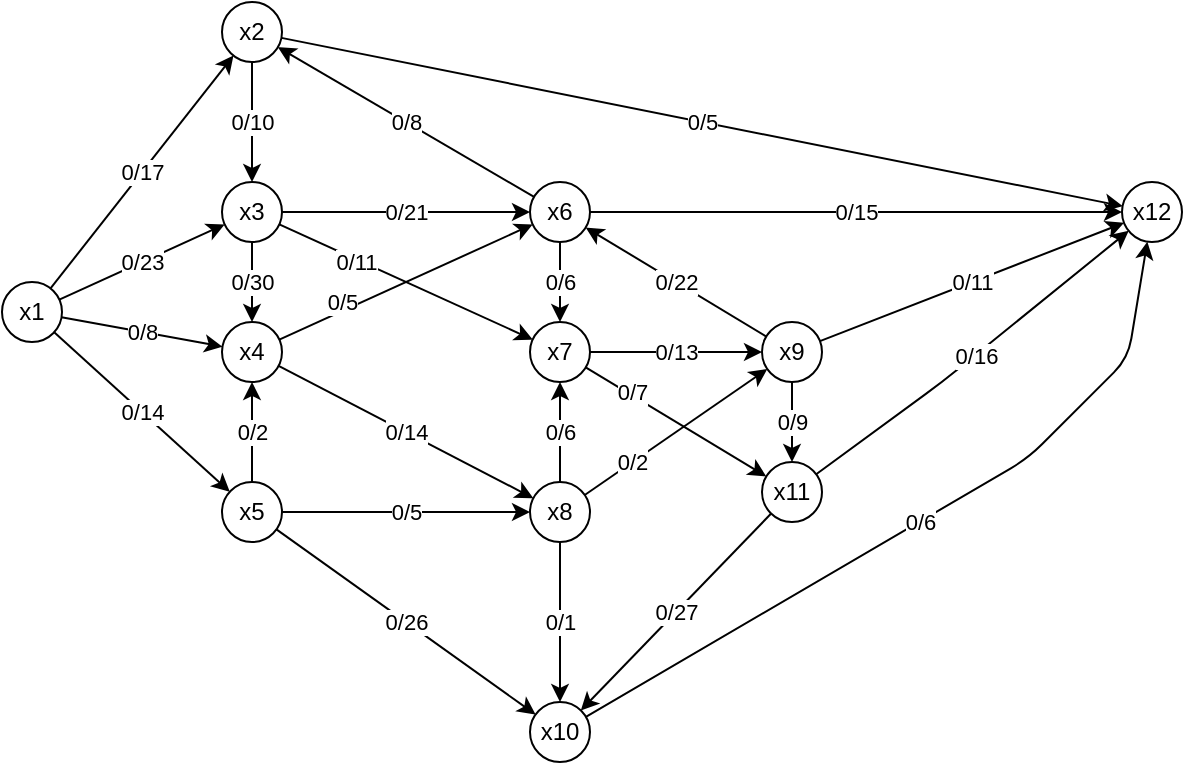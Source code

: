 <mxfile version="13.9.9" type="device"><diagram id="rLqQDBfj-kXCqu5qeH-N" name="Страница 1"><mxGraphModel dx="857" dy="470" grid="1" gridSize="10" guides="1" tooltips="1" connect="1" arrows="1" fold="1" page="1" pageScale="1" pageWidth="827" pageHeight="1169" math="0" shadow="0"><root><mxCell id="0"/><mxCell id="1" parent="0"/><mxCell id="h16cfQ7W_Old1PrBc1P_-1" value="x1" style="ellipse;whiteSpace=wrap;html=1;aspect=fixed;" vertex="1" parent="1"><mxGeometry x="120" y="270" width="30" height="30" as="geometry"/></mxCell><mxCell id="h16cfQ7W_Old1PrBc1P_-2" value="x2" style="ellipse;whiteSpace=wrap;html=1;aspect=fixed;" vertex="1" parent="1"><mxGeometry x="230" y="130" width="30" height="30" as="geometry"/></mxCell><mxCell id="h16cfQ7W_Old1PrBc1P_-3" value="x3" style="ellipse;whiteSpace=wrap;html=1;aspect=fixed;" vertex="1" parent="1"><mxGeometry x="230" y="220" width="30" height="30" as="geometry"/></mxCell><mxCell id="h16cfQ7W_Old1PrBc1P_-4" value="x4" style="ellipse;whiteSpace=wrap;html=1;aspect=fixed;" vertex="1" parent="1"><mxGeometry x="230" y="290" width="30" height="30" as="geometry"/></mxCell><mxCell id="h16cfQ7W_Old1PrBc1P_-5" value="x5" style="ellipse;whiteSpace=wrap;html=1;aspect=fixed;" vertex="1" parent="1"><mxGeometry x="230" y="370" width="30" height="30" as="geometry"/></mxCell><mxCell id="h16cfQ7W_Old1PrBc1P_-6" value="" style="endArrow=classic;html=1;" edge="1" parent="1" source="h16cfQ7W_Old1PrBc1P_-1" target="h16cfQ7W_Old1PrBc1P_-2"><mxGeometry relative="1" as="geometry"><mxPoint x="170" y="280" as="sourcePoint"/><mxPoint x="210" y="310" as="targetPoint"/></mxGeometry></mxCell><mxCell id="h16cfQ7W_Old1PrBc1P_-7" value="0/17" style="edgeLabel;resizable=0;html=1;align=center;verticalAlign=middle;" connectable="0" vertex="1" parent="h16cfQ7W_Old1PrBc1P_-6"><mxGeometry relative="1" as="geometry"/></mxCell><mxCell id="h16cfQ7W_Old1PrBc1P_-8" value="" style="endArrow=classic;html=1;" edge="1" parent="1" source="h16cfQ7W_Old1PrBc1P_-1" target="h16cfQ7W_Old1PrBc1P_-3"><mxGeometry relative="1" as="geometry"><mxPoint x="100" y="310" as="sourcePoint"/><mxPoint x="200" y="310" as="targetPoint"/></mxGeometry></mxCell><mxCell id="h16cfQ7W_Old1PrBc1P_-9" value="0/23" style="edgeLabel;resizable=0;html=1;align=center;verticalAlign=middle;" connectable="0" vertex="1" parent="h16cfQ7W_Old1PrBc1P_-8"><mxGeometry relative="1" as="geometry"/></mxCell><mxCell id="h16cfQ7W_Old1PrBc1P_-10" value="" style="endArrow=classic;html=1;" edge="1" parent="1" source="h16cfQ7W_Old1PrBc1P_-1" target="h16cfQ7W_Old1PrBc1P_-4"><mxGeometry relative="1" as="geometry"><mxPoint x="90" y="310" as="sourcePoint"/><mxPoint x="190" y="310" as="targetPoint"/></mxGeometry></mxCell><mxCell id="h16cfQ7W_Old1PrBc1P_-11" value="0/8" style="edgeLabel;resizable=0;html=1;align=center;verticalAlign=middle;" connectable="0" vertex="1" parent="h16cfQ7W_Old1PrBc1P_-10"><mxGeometry relative="1" as="geometry"/></mxCell><mxCell id="h16cfQ7W_Old1PrBc1P_-12" value="" style="endArrow=classic;html=1;" edge="1" parent="1" source="h16cfQ7W_Old1PrBc1P_-1" target="h16cfQ7W_Old1PrBc1P_-5"><mxGeometry relative="1" as="geometry"><mxPoint x="90" y="310" as="sourcePoint"/><mxPoint x="190" y="310" as="targetPoint"/></mxGeometry></mxCell><mxCell id="h16cfQ7W_Old1PrBc1P_-13" value="0/14" style="edgeLabel;resizable=0;html=1;align=center;verticalAlign=middle;" connectable="0" vertex="1" parent="h16cfQ7W_Old1PrBc1P_-12"><mxGeometry relative="1" as="geometry"/></mxCell><mxCell id="h16cfQ7W_Old1PrBc1P_-14" value="" style="endArrow=classic;html=1;" edge="1" parent="1" source="h16cfQ7W_Old1PrBc1P_-2" target="h16cfQ7W_Old1PrBc1P_-3"><mxGeometry relative="1" as="geometry"><mxPoint x="250" y="310" as="sourcePoint"/><mxPoint x="350" y="310" as="targetPoint"/></mxGeometry></mxCell><mxCell id="h16cfQ7W_Old1PrBc1P_-15" value="0/10" style="edgeLabel;resizable=0;html=1;align=center;verticalAlign=middle;" connectable="0" vertex="1" parent="h16cfQ7W_Old1PrBc1P_-14"><mxGeometry relative="1" as="geometry"/></mxCell><mxCell id="h16cfQ7W_Old1PrBc1P_-17" value="x12" style="ellipse;whiteSpace=wrap;html=1;aspect=fixed;" vertex="1" parent="1"><mxGeometry x="680" y="220" width="30" height="30" as="geometry"/></mxCell><mxCell id="h16cfQ7W_Old1PrBc1P_-18" value="" style="endArrow=classic;html=1;" edge="1" parent="1" source="h16cfQ7W_Old1PrBc1P_-2" target="h16cfQ7W_Old1PrBc1P_-17"><mxGeometry relative="1" as="geometry"><mxPoint x="260" y="310" as="sourcePoint"/><mxPoint x="360" y="310" as="targetPoint"/></mxGeometry></mxCell><mxCell id="h16cfQ7W_Old1PrBc1P_-19" value="0/5" style="edgeLabel;resizable=0;html=1;align=center;verticalAlign=middle;" connectable="0" vertex="1" parent="h16cfQ7W_Old1PrBc1P_-18"><mxGeometry relative="1" as="geometry"/></mxCell><mxCell id="h16cfQ7W_Old1PrBc1P_-20" value="" style="endArrow=classic;html=1;" edge="1" parent="1" source="h16cfQ7W_Old1PrBc1P_-3" target="h16cfQ7W_Old1PrBc1P_-4"><mxGeometry relative="1" as="geometry"><mxPoint x="260" y="270" as="sourcePoint"/><mxPoint x="360" y="270" as="targetPoint"/></mxGeometry></mxCell><mxCell id="h16cfQ7W_Old1PrBc1P_-21" value="0/30" style="edgeLabel;resizable=0;html=1;align=center;verticalAlign=middle;" connectable="0" vertex="1" parent="h16cfQ7W_Old1PrBc1P_-20"><mxGeometry relative="1" as="geometry"/></mxCell><mxCell id="h16cfQ7W_Old1PrBc1P_-22" value="x6" style="ellipse;whiteSpace=wrap;html=1;aspect=fixed;" vertex="1" parent="1"><mxGeometry x="384" y="220" width="30" height="30" as="geometry"/></mxCell><mxCell id="h16cfQ7W_Old1PrBc1P_-23" value="" style="endArrow=classic;html=1;fillColor=#dae8fc;" edge="1" parent="1" source="h16cfQ7W_Old1PrBc1P_-3" target="h16cfQ7W_Old1PrBc1P_-22"><mxGeometry relative="1" as="geometry"><mxPoint x="260" y="270" as="sourcePoint"/><mxPoint x="360" y="270" as="targetPoint"/></mxGeometry></mxCell><mxCell id="h16cfQ7W_Old1PrBc1P_-24" value="0/21" style="edgeLabel;resizable=0;html=1;align=center;verticalAlign=middle;" connectable="0" vertex="1" parent="h16cfQ7W_Old1PrBc1P_-23"><mxGeometry relative="1" as="geometry"/></mxCell><mxCell id="h16cfQ7W_Old1PrBc1P_-25" value="x7" style="ellipse;whiteSpace=wrap;html=1;aspect=fixed;" vertex="1" parent="1"><mxGeometry x="384" y="290" width="30" height="30" as="geometry"/></mxCell><mxCell id="h16cfQ7W_Old1PrBc1P_-26" value="" style="endArrow=classic;html=1;strokeColor=#000000;" edge="1" parent="1" source="h16cfQ7W_Old1PrBc1P_-3" target="h16cfQ7W_Old1PrBc1P_-25"><mxGeometry relative="1" as="geometry"><mxPoint x="260" y="270" as="sourcePoint"/><mxPoint x="360" y="270" as="targetPoint"/></mxGeometry></mxCell><mxCell id="h16cfQ7W_Old1PrBc1P_-27" value="0/11" style="edgeLabel;resizable=0;html=1;align=center;verticalAlign=middle;" connectable="0" vertex="1" parent="h16cfQ7W_Old1PrBc1P_-26"><mxGeometry relative="1" as="geometry"><mxPoint x="-25.07" y="-10.02" as="offset"/></mxGeometry></mxCell><mxCell id="h16cfQ7W_Old1PrBc1P_-28" value="" style="endArrow=classic;html=1;strokeColor=#000000;" edge="1" parent="1" source="h16cfQ7W_Old1PrBc1P_-4" target="h16cfQ7W_Old1PrBc1P_-22"><mxGeometry relative="1" as="geometry"><mxPoint x="260" y="270" as="sourcePoint"/><mxPoint x="330" y="340" as="targetPoint"/></mxGeometry></mxCell><mxCell id="h16cfQ7W_Old1PrBc1P_-29" value="0/5" style="edgeLabel;resizable=0;html=1;align=center;verticalAlign=middle;" connectable="0" vertex="1" parent="h16cfQ7W_Old1PrBc1P_-28"><mxGeometry relative="1" as="geometry"><mxPoint x="-31.95" y="9.96" as="offset"/></mxGeometry></mxCell><mxCell id="h16cfQ7W_Old1PrBc1P_-32" value="x8" style="ellipse;whiteSpace=wrap;html=1;aspect=fixed;" vertex="1" parent="1"><mxGeometry x="384" y="370" width="30" height="30" as="geometry"/></mxCell><mxCell id="h16cfQ7W_Old1PrBc1P_-37" value="" style="endArrow=classic;html=1;strokeColor=#000000;" edge="1" parent="1" source="h16cfQ7W_Old1PrBc1P_-4" target="h16cfQ7W_Old1PrBc1P_-32"><mxGeometry relative="1" as="geometry"><mxPoint x="260" y="270" as="sourcePoint"/><mxPoint x="360" y="270" as="targetPoint"/></mxGeometry></mxCell><mxCell id="h16cfQ7W_Old1PrBc1P_-38" value="0/14" style="edgeLabel;resizable=0;html=1;align=center;verticalAlign=middle;" connectable="0" vertex="1" parent="h16cfQ7W_Old1PrBc1P_-37"><mxGeometry relative="1" as="geometry"/></mxCell><mxCell id="h16cfQ7W_Old1PrBc1P_-39" value="" style="endArrow=classic;html=1;strokeColor=#000000;" edge="1" parent="1" source="h16cfQ7W_Old1PrBc1P_-5" target="h16cfQ7W_Old1PrBc1P_-4"><mxGeometry relative="1" as="geometry"><mxPoint x="260" y="270" as="sourcePoint"/><mxPoint x="360" y="270" as="targetPoint"/></mxGeometry></mxCell><mxCell id="h16cfQ7W_Old1PrBc1P_-40" value="0/2" style="edgeLabel;resizable=0;html=1;align=center;verticalAlign=middle;" connectable="0" vertex="1" parent="h16cfQ7W_Old1PrBc1P_-39"><mxGeometry relative="1" as="geometry"/></mxCell><mxCell id="h16cfQ7W_Old1PrBc1P_-41" value="" style="endArrow=classic;html=1;strokeColor=#000000;" edge="1" parent="1" source="h16cfQ7W_Old1PrBc1P_-5" target="h16cfQ7W_Old1PrBc1P_-32"><mxGeometry relative="1" as="geometry"><mxPoint x="260" y="270" as="sourcePoint"/><mxPoint x="360" y="270" as="targetPoint"/></mxGeometry></mxCell><mxCell id="h16cfQ7W_Old1PrBc1P_-42" value="0/5" style="edgeLabel;resizable=0;html=1;align=center;verticalAlign=middle;" connectable="0" vertex="1" parent="h16cfQ7W_Old1PrBc1P_-41"><mxGeometry relative="1" as="geometry"/></mxCell><mxCell id="h16cfQ7W_Old1PrBc1P_-43" value="x10" style="ellipse;whiteSpace=wrap;html=1;aspect=fixed;" vertex="1" parent="1"><mxGeometry x="384" y="480" width="30" height="30" as="geometry"/></mxCell><mxCell id="h16cfQ7W_Old1PrBc1P_-44" value="" style="endArrow=classic;html=1;strokeColor=#000000;" edge="1" parent="1" source="h16cfQ7W_Old1PrBc1P_-5" target="h16cfQ7W_Old1PrBc1P_-43"><mxGeometry relative="1" as="geometry"><mxPoint x="250" y="310" as="sourcePoint"/><mxPoint x="350" y="310" as="targetPoint"/></mxGeometry></mxCell><mxCell id="h16cfQ7W_Old1PrBc1P_-45" value="0/26" style="edgeLabel;resizable=0;html=1;align=center;verticalAlign=middle;" connectable="0" vertex="1" parent="h16cfQ7W_Old1PrBc1P_-44"><mxGeometry relative="1" as="geometry"/></mxCell><mxCell id="h16cfQ7W_Old1PrBc1P_-46" value="" style="endArrow=classic;html=1;strokeColor=#000000;" edge="1" parent="1" source="h16cfQ7W_Old1PrBc1P_-22" target="h16cfQ7W_Old1PrBc1P_-2"><mxGeometry relative="1" as="geometry"><mxPoint x="250" y="310" as="sourcePoint"/><mxPoint x="350" y="310" as="targetPoint"/></mxGeometry></mxCell><mxCell id="h16cfQ7W_Old1PrBc1P_-47" value="0/8" style="edgeLabel;resizable=0;html=1;align=center;verticalAlign=middle;" connectable="0" vertex="1" parent="h16cfQ7W_Old1PrBc1P_-46"><mxGeometry relative="1" as="geometry"/></mxCell><mxCell id="h16cfQ7W_Old1PrBc1P_-48" value="" style="endArrow=classic;html=1;strokeColor=#000000;" edge="1" parent="1" source="h16cfQ7W_Old1PrBc1P_-22" target="h16cfQ7W_Old1PrBc1P_-25"><mxGeometry relative="1" as="geometry"><mxPoint x="250" y="310" as="sourcePoint"/><mxPoint x="350" y="310" as="targetPoint"/></mxGeometry></mxCell><mxCell id="h16cfQ7W_Old1PrBc1P_-49" value="0/6" style="edgeLabel;resizable=0;html=1;align=center;verticalAlign=middle;" connectable="0" vertex="1" parent="h16cfQ7W_Old1PrBc1P_-48"><mxGeometry relative="1" as="geometry"/></mxCell><mxCell id="h16cfQ7W_Old1PrBc1P_-50" value="" style="endArrow=classic;html=1;strokeColor=#000000;" edge="1" parent="1" source="h16cfQ7W_Old1PrBc1P_-22" target="h16cfQ7W_Old1PrBc1P_-17"><mxGeometry relative="1" as="geometry"><mxPoint x="250" y="310" as="sourcePoint"/><mxPoint x="350" y="310" as="targetPoint"/></mxGeometry></mxCell><mxCell id="h16cfQ7W_Old1PrBc1P_-51" value="0/15" style="edgeLabel;resizable=0;html=1;align=center;verticalAlign=middle;" connectable="0" vertex="1" parent="h16cfQ7W_Old1PrBc1P_-50"><mxGeometry relative="1" as="geometry"/></mxCell><mxCell id="h16cfQ7W_Old1PrBc1P_-52" value="x9" style="ellipse;whiteSpace=wrap;html=1;aspect=fixed;" vertex="1" parent="1"><mxGeometry x="500" y="290" width="30" height="30" as="geometry"/></mxCell><mxCell id="h16cfQ7W_Old1PrBc1P_-53" value="" style="endArrow=classic;html=1;strokeColor=#000000;" edge="1" parent="1" source="h16cfQ7W_Old1PrBc1P_-25" target="h16cfQ7W_Old1PrBc1P_-52"><mxGeometry relative="1" as="geometry"><mxPoint x="440" y="310" as="sourcePoint"/><mxPoint x="540" y="310" as="targetPoint"/></mxGeometry></mxCell><mxCell id="h16cfQ7W_Old1PrBc1P_-54" value="0/13" style="edgeLabel;resizable=0;html=1;align=center;verticalAlign=middle;" connectable="0" vertex="1" parent="h16cfQ7W_Old1PrBc1P_-53"><mxGeometry relative="1" as="geometry"/></mxCell><mxCell id="h16cfQ7W_Old1PrBc1P_-55" value="x11" style="ellipse;whiteSpace=wrap;html=1;aspect=fixed;" vertex="1" parent="1"><mxGeometry x="500" y="360" width="30" height="30" as="geometry"/></mxCell><mxCell id="h16cfQ7W_Old1PrBc1P_-56" value="" style="endArrow=classic;html=1;strokeColor=#000000;" edge="1" parent="1" source="h16cfQ7W_Old1PrBc1P_-25" target="h16cfQ7W_Old1PrBc1P_-55"><mxGeometry relative="1" as="geometry"><mxPoint x="440" y="310" as="sourcePoint"/><mxPoint x="540" y="310" as="targetPoint"/></mxGeometry></mxCell><mxCell id="h16cfQ7W_Old1PrBc1P_-57" value="0/7" style="edgeLabel;resizable=0;html=1;align=center;verticalAlign=middle;" connectable="0" vertex="1" parent="h16cfQ7W_Old1PrBc1P_-56"><mxGeometry relative="1" as="geometry"><mxPoint x="-21.92" y="-14.94" as="offset"/></mxGeometry></mxCell><mxCell id="h16cfQ7W_Old1PrBc1P_-58" value="" style="endArrow=classic;html=1;strokeColor=#000000;" edge="1" parent="1" source="h16cfQ7W_Old1PrBc1P_-32" target="h16cfQ7W_Old1PrBc1P_-25"><mxGeometry relative="1" as="geometry"><mxPoint x="440" y="310" as="sourcePoint"/><mxPoint x="540" y="310" as="targetPoint"/></mxGeometry></mxCell><mxCell id="h16cfQ7W_Old1PrBc1P_-59" value="0/6" style="edgeLabel;resizable=0;html=1;align=center;verticalAlign=middle;" connectable="0" vertex="1" parent="h16cfQ7W_Old1PrBc1P_-58"><mxGeometry relative="1" as="geometry"/></mxCell><mxCell id="h16cfQ7W_Old1PrBc1P_-60" value="" style="endArrow=classic;html=1;strokeColor=#000000;" edge="1" parent="1" source="h16cfQ7W_Old1PrBc1P_-32" target="h16cfQ7W_Old1PrBc1P_-52"><mxGeometry relative="1" as="geometry"><mxPoint x="440" y="300" as="sourcePoint"/><mxPoint x="540" y="300" as="targetPoint"/></mxGeometry></mxCell><mxCell id="h16cfQ7W_Old1PrBc1P_-61" value="0/2" style="edgeLabel;resizable=0;html=1;align=center;verticalAlign=middle;" connectable="0" vertex="1" parent="h16cfQ7W_Old1PrBc1P_-60"><mxGeometry relative="1" as="geometry"><mxPoint x="-21.92" y="14.94" as="offset"/></mxGeometry></mxCell><mxCell id="h16cfQ7W_Old1PrBc1P_-62" value="" style="endArrow=classic;html=1;strokeColor=#000000;" edge="1" parent="1" source="h16cfQ7W_Old1PrBc1P_-32" target="h16cfQ7W_Old1PrBc1P_-43"><mxGeometry relative="1" as="geometry"><mxPoint x="440" y="350" as="sourcePoint"/><mxPoint x="540" y="350" as="targetPoint"/></mxGeometry></mxCell><mxCell id="h16cfQ7W_Old1PrBc1P_-63" value="0/1" style="edgeLabel;resizable=0;html=1;align=center;verticalAlign=middle;" connectable="0" vertex="1" parent="h16cfQ7W_Old1PrBc1P_-62"><mxGeometry relative="1" as="geometry"/></mxCell><mxCell id="h16cfQ7W_Old1PrBc1P_-64" value="" style="endArrow=classic;html=1;strokeColor=#000000;" edge="1" parent="1" source="h16cfQ7W_Old1PrBc1P_-52" target="h16cfQ7W_Old1PrBc1P_-22"><mxGeometry relative="1" as="geometry"><mxPoint x="460" y="300" as="sourcePoint"/><mxPoint x="560" y="300" as="targetPoint"/></mxGeometry></mxCell><mxCell id="h16cfQ7W_Old1PrBc1P_-65" value="0/22" style="edgeLabel;resizable=0;html=1;align=center;verticalAlign=middle;" connectable="0" vertex="1" parent="h16cfQ7W_Old1PrBc1P_-64"><mxGeometry relative="1" as="geometry"/></mxCell><mxCell id="h16cfQ7W_Old1PrBc1P_-66" value="" style="endArrow=classic;html=1;strokeColor=#000000;" edge="1" parent="1" source="h16cfQ7W_Old1PrBc1P_-52" target="h16cfQ7W_Old1PrBc1P_-55"><mxGeometry relative="1" as="geometry"><mxPoint x="460" y="300" as="sourcePoint"/><mxPoint x="560" y="300" as="targetPoint"/></mxGeometry></mxCell><mxCell id="h16cfQ7W_Old1PrBc1P_-67" value="0/9" style="edgeLabel;resizable=0;html=1;align=center;verticalAlign=middle;" connectable="0" vertex="1" parent="h16cfQ7W_Old1PrBc1P_-66"><mxGeometry relative="1" as="geometry"/></mxCell><mxCell id="h16cfQ7W_Old1PrBc1P_-68" value="" style="endArrow=classic;html=1;strokeColor=#000000;" edge="1" parent="1" source="h16cfQ7W_Old1PrBc1P_-52" target="h16cfQ7W_Old1PrBc1P_-17"><mxGeometry relative="1" as="geometry"><mxPoint x="460" y="300" as="sourcePoint"/><mxPoint x="560" y="300" as="targetPoint"/></mxGeometry></mxCell><mxCell id="h16cfQ7W_Old1PrBc1P_-69" value="0/11" style="edgeLabel;resizable=0;html=1;align=center;verticalAlign=middle;" connectable="0" vertex="1" parent="h16cfQ7W_Old1PrBc1P_-68"><mxGeometry relative="1" as="geometry"/></mxCell><mxCell id="h16cfQ7W_Old1PrBc1P_-70" value="" style="endArrow=classic;html=1;strokeColor=#000000;" edge="1" parent="1" source="h16cfQ7W_Old1PrBc1P_-43" target="h16cfQ7W_Old1PrBc1P_-17"><mxGeometry relative="1" as="geometry"><mxPoint x="434.13" y="504.231" as="sourcePoint"/><mxPoint x="709.995" y="265.77" as="targetPoint"/><Array as="points"><mxPoint x="633.04" y="358.11"/><mxPoint x="683.04" y="308.11"/></Array></mxGeometry></mxCell><mxCell id="h16cfQ7W_Old1PrBc1P_-71" value="0/6" style="edgeLabel;resizable=0;html=1;align=center;verticalAlign=middle;" connectable="0" vertex="1" parent="h16cfQ7W_Old1PrBc1P_-70"><mxGeometry relative="1" as="geometry"/></mxCell><mxCell id="h16cfQ7W_Old1PrBc1P_-72" value="" style="endArrow=classic;html=1;strokeColor=#000000;" edge="1" parent="1" source="h16cfQ7W_Old1PrBc1P_-55" target="h16cfQ7W_Old1PrBc1P_-43"><mxGeometry relative="1" as="geometry"><mxPoint x="400" y="300" as="sourcePoint"/><mxPoint x="500" y="300" as="targetPoint"/></mxGeometry></mxCell><mxCell id="h16cfQ7W_Old1PrBc1P_-73" value="0/27" style="edgeLabel;resizable=0;html=1;align=center;verticalAlign=middle;" connectable="0" vertex="1" parent="h16cfQ7W_Old1PrBc1P_-72"><mxGeometry relative="1" as="geometry"/></mxCell><mxCell id="h16cfQ7W_Old1PrBc1P_-74" value="" style="endArrow=classic;html=1;strokeColor=#000000;" edge="1" parent="1" source="h16cfQ7W_Old1PrBc1P_-55" target="h16cfQ7W_Old1PrBc1P_-17"><mxGeometry relative="1" as="geometry"><mxPoint x="400" y="300" as="sourcePoint"/><mxPoint x="500" y="300" as="targetPoint"/><Array as="points"><mxPoint x="590" y="320"/></Array></mxGeometry></mxCell><mxCell id="h16cfQ7W_Old1PrBc1P_-75" value="0/16" style="edgeLabel;resizable=0;html=1;align=center;verticalAlign=middle;" connectable="0" vertex="1" parent="h16cfQ7W_Old1PrBc1P_-74"><mxGeometry relative="1" as="geometry"/></mxCell></root></mxGraphModel></diagram></mxfile>